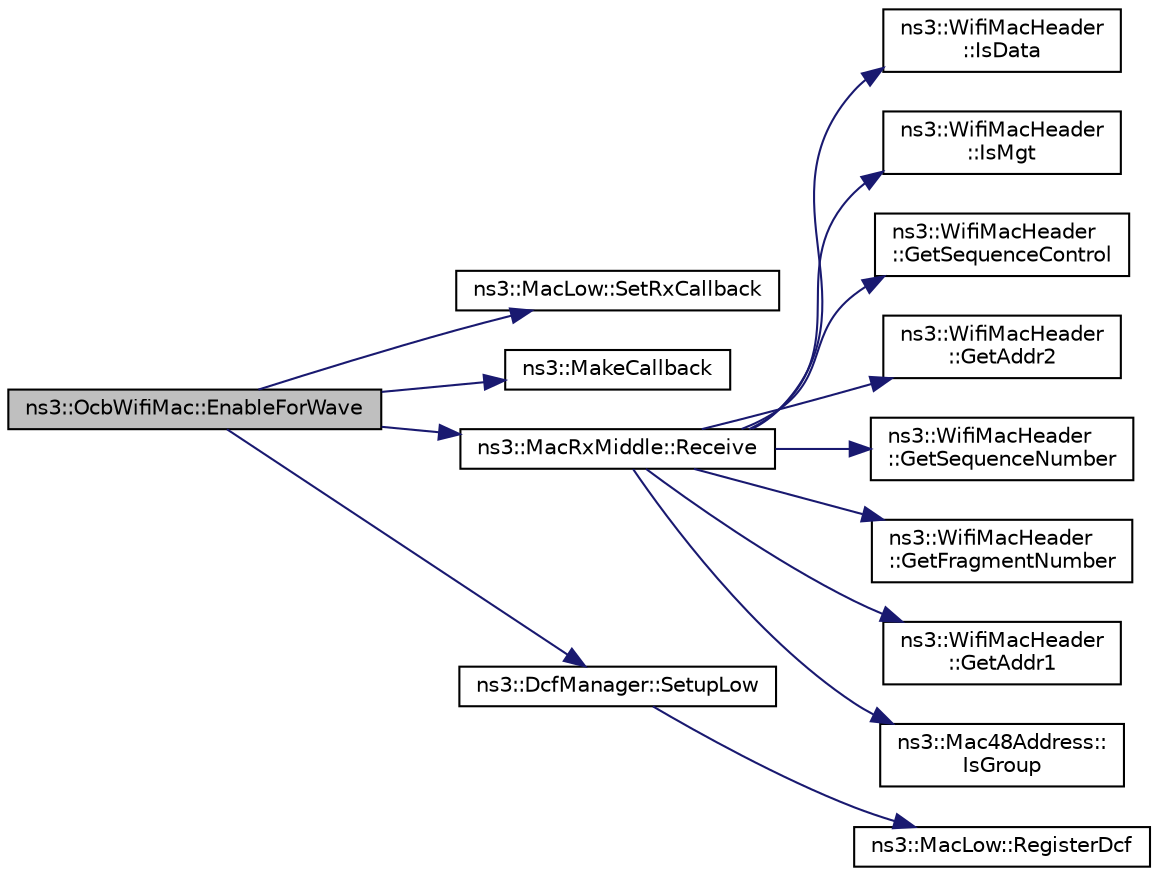 digraph "ns3::OcbWifiMac::EnableForWave"
{
  edge [fontname="Helvetica",fontsize="10",labelfontname="Helvetica",labelfontsize="10"];
  node [fontname="Helvetica",fontsize="10",shape=record];
  rankdir="LR";
  Node1 [label="ns3::OcbWifiMac::EnableForWave",height=0.2,width=0.4,color="black", fillcolor="grey75", style="filled", fontcolor="black"];
  Node1 -> Node2 [color="midnightblue",fontsize="10",style="solid"];
  Node2 [label="ns3::MacLow::SetRxCallback",height=0.2,width=0.4,color="black", fillcolor="white", style="filled",URL="$d3/da6/classns3_1_1MacLow.html#abc6afc705f9a59bd53ebc08bd8afd90f"];
  Node1 -> Node3 [color="midnightblue",fontsize="10",style="solid"];
  Node3 [label="ns3::MakeCallback",height=0.2,width=0.4,color="black", fillcolor="white", style="filled",URL="$dd/de0/group__makecallbackmemptr.html#ga9376283685aa99d204048d6a4b7610a4"];
  Node1 -> Node4 [color="midnightblue",fontsize="10",style="solid"];
  Node4 [label="ns3::MacRxMiddle::Receive",height=0.2,width=0.4,color="black", fillcolor="white", style="filled",URL="$d9/dfc/classns3_1_1MacRxMiddle.html#a924ddb6f8cea2daa6701325c7422dc59"];
  Node4 -> Node5 [color="midnightblue",fontsize="10",style="solid"];
  Node5 [label="ns3::WifiMacHeader\l::IsData",height=0.2,width=0.4,color="black", fillcolor="white", style="filled",URL="$d2/d9b/classns3_1_1WifiMacHeader.html#ac40b6a967f6bcca6f29ea21c6c27b696"];
  Node4 -> Node6 [color="midnightblue",fontsize="10",style="solid"];
  Node6 [label="ns3::WifiMacHeader\l::IsMgt",height=0.2,width=0.4,color="black", fillcolor="white", style="filled",URL="$d2/d9b/classns3_1_1WifiMacHeader.html#a2b62ae36cdfcba18d588da756aee4f61"];
  Node4 -> Node7 [color="midnightblue",fontsize="10",style="solid"];
  Node7 [label="ns3::WifiMacHeader\l::GetSequenceControl",height=0.2,width=0.4,color="black", fillcolor="white", style="filled",URL="$d2/d9b/classns3_1_1WifiMacHeader.html#a9d6c7e809271331e5271d29e58800593"];
  Node4 -> Node8 [color="midnightblue",fontsize="10",style="solid"];
  Node8 [label="ns3::WifiMacHeader\l::GetAddr2",height=0.2,width=0.4,color="black", fillcolor="white", style="filled",URL="$d2/d9b/classns3_1_1WifiMacHeader.html#ac1fa908f4fb46931e5b33e3f4daa54d2"];
  Node4 -> Node9 [color="midnightblue",fontsize="10",style="solid"];
  Node9 [label="ns3::WifiMacHeader\l::GetSequenceNumber",height=0.2,width=0.4,color="black", fillcolor="white", style="filled",URL="$d2/d9b/classns3_1_1WifiMacHeader.html#aa202a29c2d6aebe9b3d589e58cbd17bb"];
  Node4 -> Node10 [color="midnightblue",fontsize="10",style="solid"];
  Node10 [label="ns3::WifiMacHeader\l::GetFragmentNumber",height=0.2,width=0.4,color="black", fillcolor="white", style="filled",URL="$d2/d9b/classns3_1_1WifiMacHeader.html#aae43c0ba5ec30e308c7c975296046da2"];
  Node4 -> Node11 [color="midnightblue",fontsize="10",style="solid"];
  Node11 [label="ns3::WifiMacHeader\l::GetAddr1",height=0.2,width=0.4,color="black", fillcolor="white", style="filled",URL="$d2/d9b/classns3_1_1WifiMacHeader.html#a5ddcfd82e7c5a17ffea5be9246544530"];
  Node4 -> Node12 [color="midnightblue",fontsize="10",style="solid"];
  Node12 [label="ns3::Mac48Address::\lIsGroup",height=0.2,width=0.4,color="black", fillcolor="white", style="filled",URL="$db/dee/classns3_1_1Mac48Address.html#ae191b13b8ecd9d138c2301483ab826e8"];
  Node1 -> Node13 [color="midnightblue",fontsize="10",style="solid"];
  Node13 [label="ns3::DcfManager::SetupLow",height=0.2,width=0.4,color="black", fillcolor="white", style="filled",URL="$de/d60/classns3_1_1DcfManager.html#af744fc49f79b89475ae47004962bc989"];
  Node13 -> Node14 [color="midnightblue",fontsize="10",style="solid"];
  Node14 [label="ns3::MacLow::RegisterDcf",height=0.2,width=0.4,color="black", fillcolor="white", style="filled",URL="$d3/da6/classns3_1_1MacLow.html#af68ad85663b5dac711213b900bc0bdb2"];
}
